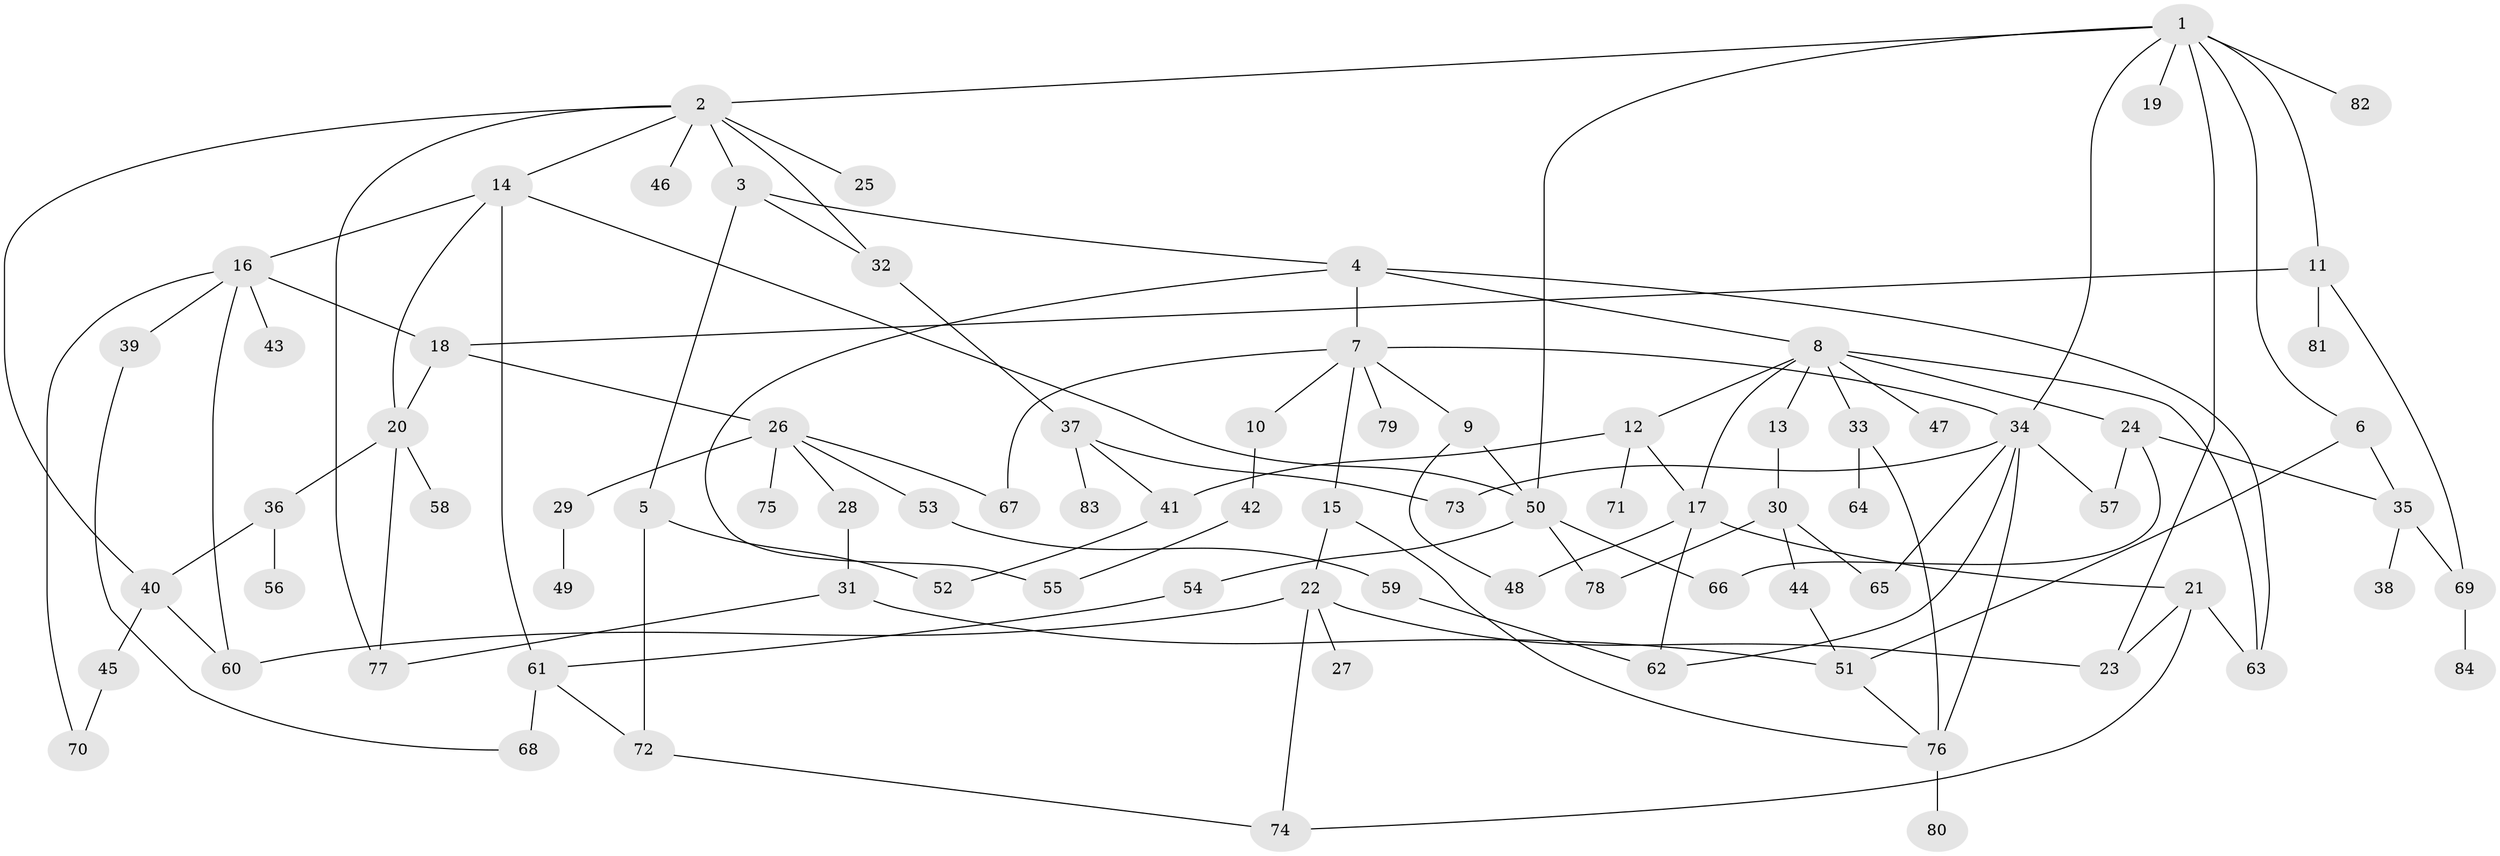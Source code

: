 // coarse degree distribution, {1: 0.5151515151515151, 4: 0.09090909090909091, 6: 0.030303030303030304, 3: 0.06060606060606061, 2: 0.15151515151515152, 11: 0.030303030303030304, 5: 0.030303030303030304, 8: 0.06060606060606061, 9: 0.030303030303030304}
// Generated by graph-tools (version 1.1) at 2025/45/03/04/25 21:45:46]
// undirected, 84 vertices, 124 edges
graph export_dot {
graph [start="1"]
  node [color=gray90,style=filled];
  1;
  2;
  3;
  4;
  5;
  6;
  7;
  8;
  9;
  10;
  11;
  12;
  13;
  14;
  15;
  16;
  17;
  18;
  19;
  20;
  21;
  22;
  23;
  24;
  25;
  26;
  27;
  28;
  29;
  30;
  31;
  32;
  33;
  34;
  35;
  36;
  37;
  38;
  39;
  40;
  41;
  42;
  43;
  44;
  45;
  46;
  47;
  48;
  49;
  50;
  51;
  52;
  53;
  54;
  55;
  56;
  57;
  58;
  59;
  60;
  61;
  62;
  63;
  64;
  65;
  66;
  67;
  68;
  69;
  70;
  71;
  72;
  73;
  74;
  75;
  76;
  77;
  78;
  79;
  80;
  81;
  82;
  83;
  84;
  1 -- 2;
  1 -- 6;
  1 -- 11;
  1 -- 19;
  1 -- 50;
  1 -- 82;
  1 -- 23;
  1 -- 34;
  2 -- 3;
  2 -- 14;
  2 -- 25;
  2 -- 32;
  2 -- 46;
  2 -- 40;
  2 -- 77;
  3 -- 4;
  3 -- 5;
  3 -- 32;
  4 -- 7;
  4 -- 8;
  4 -- 55;
  4 -- 63;
  5 -- 72;
  5 -- 52;
  6 -- 35;
  6 -- 51;
  7 -- 9;
  7 -- 10;
  7 -- 15;
  7 -- 34;
  7 -- 67;
  7 -- 79;
  8 -- 12;
  8 -- 13;
  8 -- 17;
  8 -- 24;
  8 -- 33;
  8 -- 47;
  8 -- 63;
  9 -- 48;
  9 -- 50;
  10 -- 42;
  11 -- 18;
  11 -- 81;
  11 -- 69;
  12 -- 41;
  12 -- 71;
  12 -- 17;
  13 -- 30;
  14 -- 16;
  14 -- 20;
  14 -- 61;
  14 -- 50;
  15 -- 22;
  15 -- 76;
  16 -- 39;
  16 -- 43;
  16 -- 60;
  16 -- 70;
  16 -- 18;
  17 -- 21;
  17 -- 48;
  17 -- 62;
  18 -- 26;
  18 -- 20;
  20 -- 36;
  20 -- 58;
  20 -- 77;
  21 -- 63;
  21 -- 74;
  21 -- 23;
  22 -- 23;
  22 -- 27;
  22 -- 74;
  22 -- 60;
  24 -- 35;
  24 -- 57;
  24 -- 66;
  26 -- 28;
  26 -- 29;
  26 -- 53;
  26 -- 75;
  26 -- 67;
  28 -- 31;
  29 -- 49;
  30 -- 44;
  30 -- 78;
  30 -- 65;
  31 -- 77;
  31 -- 51;
  32 -- 37;
  33 -- 64;
  33 -- 76;
  34 -- 57;
  34 -- 65;
  34 -- 73;
  34 -- 62;
  34 -- 76;
  35 -- 38;
  35 -- 69;
  36 -- 40;
  36 -- 56;
  37 -- 83;
  37 -- 73;
  37 -- 41;
  39 -- 68;
  40 -- 45;
  40 -- 60;
  41 -- 52;
  42 -- 55;
  44 -- 51;
  45 -- 70;
  50 -- 54;
  50 -- 66;
  50 -- 78;
  51 -- 76;
  53 -- 59;
  54 -- 61;
  59 -- 62;
  61 -- 68;
  61 -- 72;
  69 -- 84;
  72 -- 74;
  76 -- 80;
}
